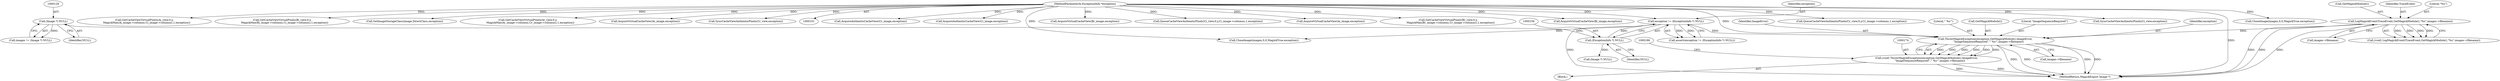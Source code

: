 digraph "0_ImageMagick6_7c2c5ba5b8e3a0b2b82f56c71dfab74ed4006df7_0@pointer" {
"1000175" [label="(Call,ThrowMagickException(exception,GetMagickModule(),ImageError,\n        \"ImageSequenceRequired\",\"`%s'\",images->filename))"];
"1000153" [label="(Call,exception != (ExceptionInfo *) NULL)"];
"1000104" [label="(MethodParameterIn,ExceptionInfo *exception)"];
"1000155" [label="(Call,(ExceptionInfo *) NULL)"];
"1000128" [label="(Call,(Image *) NULL)"];
"1000145" [label="(Call,LogMagickEvent(TraceEvent,GetMagickModule(),\"%s\",images->filename))"];
"1000173" [label="(Call,(void) ThrowMagickException(exception,GetMagickModule(),ImageError,\n        \"ImageSequenceRequired\",\"`%s'\",images->filename))"];
"1000104" [label="(MethodParameterIn,ExceptionInfo *exception)"];
"1000363" [label="(Call,AcquireAuthenticCacheView(Cr_image,exception))"];
"1000177" [label="(Call,GetMagickModule())"];
"1000368" [label="(Call,AcquireAuthenticCacheView(Ci_image,exception))"];
"1000154" [label="(Identifier,exception)"];
"1000148" [label="(Literal,\"%s\")"];
"1000353" [label="(Call,AcquireVirtualCacheView(Br_image,exception))"];
"1000172" [label="(Block,)"];
"1000155" [label="(Call,(ExceptionInfo *) NULL)"];
"1000916" [label="(MethodReturn,MagickExport Image *)"];
"1000181" [label="(Call,images->filename)"];
"1000128" [label="(Call,(Image *) NULL)"];
"1000190" [label="(Call,CloneImage(images,0,0,MagickTrue,exception))"];
"1000147" [label="(Call,GetMagickModule())"];
"1000472" [label="(Call,QueueCacheViewAuthenticPixels(Ci_view,0,y,Ci_image->columns,1,exception))"];
"1000179" [label="(Literal,\"ImageSequenceRequired\")"];
"1000145" [label="(Call,LogMagickEvent(TraceEvent,GetMagickModule(),\"%s\",images->filename))"];
"1000130" [label="(Identifier,NULL)"];
"1000169" [label="(Call,(Image *) NULL)"];
"1000348" [label="(Call,AcquireVirtualCacheView(Ai_image,exception))"];
"1000152" [label="(Call,assert(exception != (ExceptionInfo *) NULL))"];
"1000146" [label="(Identifier,TraceEvent)"];
"1000153" [label="(Call,exception != (ExceptionInfo *) NULL)"];
"1000431" [label="(Call,GetCacheViewVirtualPixels(Br_view,0,y,\n      MagickMax(Br_image->columns,Cr_image->columns),1,exception))"];
"1000176" [label="(Identifier,exception)"];
"1000149" [label="(Call,images->filename)"];
"1000175" [label="(Call,ThrowMagickException(exception,GetMagickModule(),ImageError,\n        \"ImageSequenceRequired\",\"`%s'\",images->filename))"];
"1000358" [label="(Call,AcquireVirtualCacheView(Bi_image,exception))"];
"1000143" [label="(Call,(void) LogMagickEvent(TraceEvent,GetMagickModule(),\"%s\",images->filename))"];
"1000173" [label="(Call,(void) ThrowMagickException(exception,GetMagickModule(),ImageError,\n        \"ImageSequenceRequired\",\"`%s'\",images->filename))"];
"1000461" [label="(Call,QueueCacheViewAuthenticPixels(Cr_view,0,y,Cr_image->columns,1,exception))"];
"1000838" [label="(Call,SyncCacheViewAuthenticPixels(Ci_view,exception))"];
"1000234" [label="(Call,CloneImage(images,0,0,MagickTrue,exception))"];
"1000178" [label="(Identifier,ImageError)"];
"1000157" [label="(Identifier,NULL)"];
"1000416" [label="(Call,GetCacheViewVirtualPixels(Ai_view,0,y,\n      MagickMax(Ai_image->columns,Ci_image->columns),1,exception))"];
"1000446" [label="(Call,GetCacheViewVirtualPixels(Bi_view,0,y,\n      MagickMax(Bi_image->columns,Ci_image->columns),1,exception))"];
"1000208" [label="(Call,SetImageStorageClass(image,DirectClass,exception))"];
"1000180" [label="(Literal,\"`%s'\")"];
"1000401" [label="(Call,GetCacheViewVirtualPixels(Ar_view,0,y,\n      MagickMax(Ar_image->columns,Cr_image->columns),1,exception))"];
"1000343" [label="(Call,AcquireVirtualCacheView(Ar_image,exception))"];
"1000126" [label="(Call,images != (Image *) NULL)"];
"1000847" [label="(Call,SyncCacheViewAuthenticPixels(Cr_view,exception))"];
"1000175" -> "1000173"  [label="AST: "];
"1000175" -> "1000181"  [label="CFG: "];
"1000176" -> "1000175"  [label="AST: "];
"1000177" -> "1000175"  [label="AST: "];
"1000178" -> "1000175"  [label="AST: "];
"1000179" -> "1000175"  [label="AST: "];
"1000180" -> "1000175"  [label="AST: "];
"1000181" -> "1000175"  [label="AST: "];
"1000173" -> "1000175"  [label="CFG: "];
"1000175" -> "1000916"  [label="DDG: "];
"1000175" -> "1000916"  [label="DDG: "];
"1000175" -> "1000916"  [label="DDG: "];
"1000175" -> "1000916"  [label="DDG: "];
"1000175" -> "1000173"  [label="DDG: "];
"1000175" -> "1000173"  [label="DDG: "];
"1000175" -> "1000173"  [label="DDG: "];
"1000175" -> "1000173"  [label="DDG: "];
"1000175" -> "1000173"  [label="DDG: "];
"1000175" -> "1000173"  [label="DDG: "];
"1000153" -> "1000175"  [label="DDG: "];
"1000104" -> "1000175"  [label="DDG: "];
"1000145" -> "1000175"  [label="DDG: "];
"1000153" -> "1000152"  [label="AST: "];
"1000153" -> "1000155"  [label="CFG: "];
"1000154" -> "1000153"  [label="AST: "];
"1000155" -> "1000153"  [label="AST: "];
"1000152" -> "1000153"  [label="CFG: "];
"1000153" -> "1000916"  [label="DDG: "];
"1000153" -> "1000152"  [label="DDG: "];
"1000153" -> "1000152"  [label="DDG: "];
"1000104" -> "1000153"  [label="DDG: "];
"1000155" -> "1000153"  [label="DDG: "];
"1000153" -> "1000190"  [label="DDG: "];
"1000104" -> "1000101"  [label="AST: "];
"1000104" -> "1000916"  [label="DDG: "];
"1000104" -> "1000190"  [label="DDG: "];
"1000104" -> "1000208"  [label="DDG: "];
"1000104" -> "1000234"  [label="DDG: "];
"1000104" -> "1000343"  [label="DDG: "];
"1000104" -> "1000348"  [label="DDG: "];
"1000104" -> "1000353"  [label="DDG: "];
"1000104" -> "1000358"  [label="DDG: "];
"1000104" -> "1000363"  [label="DDG: "];
"1000104" -> "1000368"  [label="DDG: "];
"1000104" -> "1000401"  [label="DDG: "];
"1000104" -> "1000416"  [label="DDG: "];
"1000104" -> "1000431"  [label="DDG: "];
"1000104" -> "1000446"  [label="DDG: "];
"1000104" -> "1000461"  [label="DDG: "];
"1000104" -> "1000472"  [label="DDG: "];
"1000104" -> "1000838"  [label="DDG: "];
"1000104" -> "1000847"  [label="DDG: "];
"1000155" -> "1000157"  [label="CFG: "];
"1000156" -> "1000155"  [label="AST: "];
"1000157" -> "1000155"  [label="AST: "];
"1000128" -> "1000155"  [label="DDG: "];
"1000155" -> "1000169"  [label="DDG: "];
"1000128" -> "1000126"  [label="AST: "];
"1000128" -> "1000130"  [label="CFG: "];
"1000129" -> "1000128"  [label="AST: "];
"1000130" -> "1000128"  [label="AST: "];
"1000126" -> "1000128"  [label="CFG: "];
"1000128" -> "1000126"  [label="DDG: "];
"1000145" -> "1000143"  [label="AST: "];
"1000145" -> "1000149"  [label="CFG: "];
"1000146" -> "1000145"  [label="AST: "];
"1000147" -> "1000145"  [label="AST: "];
"1000148" -> "1000145"  [label="AST: "];
"1000149" -> "1000145"  [label="AST: "];
"1000143" -> "1000145"  [label="CFG: "];
"1000145" -> "1000916"  [label="DDG: "];
"1000145" -> "1000916"  [label="DDG: "];
"1000145" -> "1000916"  [label="DDG: "];
"1000145" -> "1000143"  [label="DDG: "];
"1000145" -> "1000143"  [label="DDG: "];
"1000145" -> "1000143"  [label="DDG: "];
"1000145" -> "1000143"  [label="DDG: "];
"1000173" -> "1000172"  [label="AST: "];
"1000174" -> "1000173"  [label="AST: "];
"1000186" -> "1000173"  [label="CFG: "];
"1000173" -> "1000916"  [label="DDG: "];
"1000173" -> "1000916"  [label="DDG: "];
}
